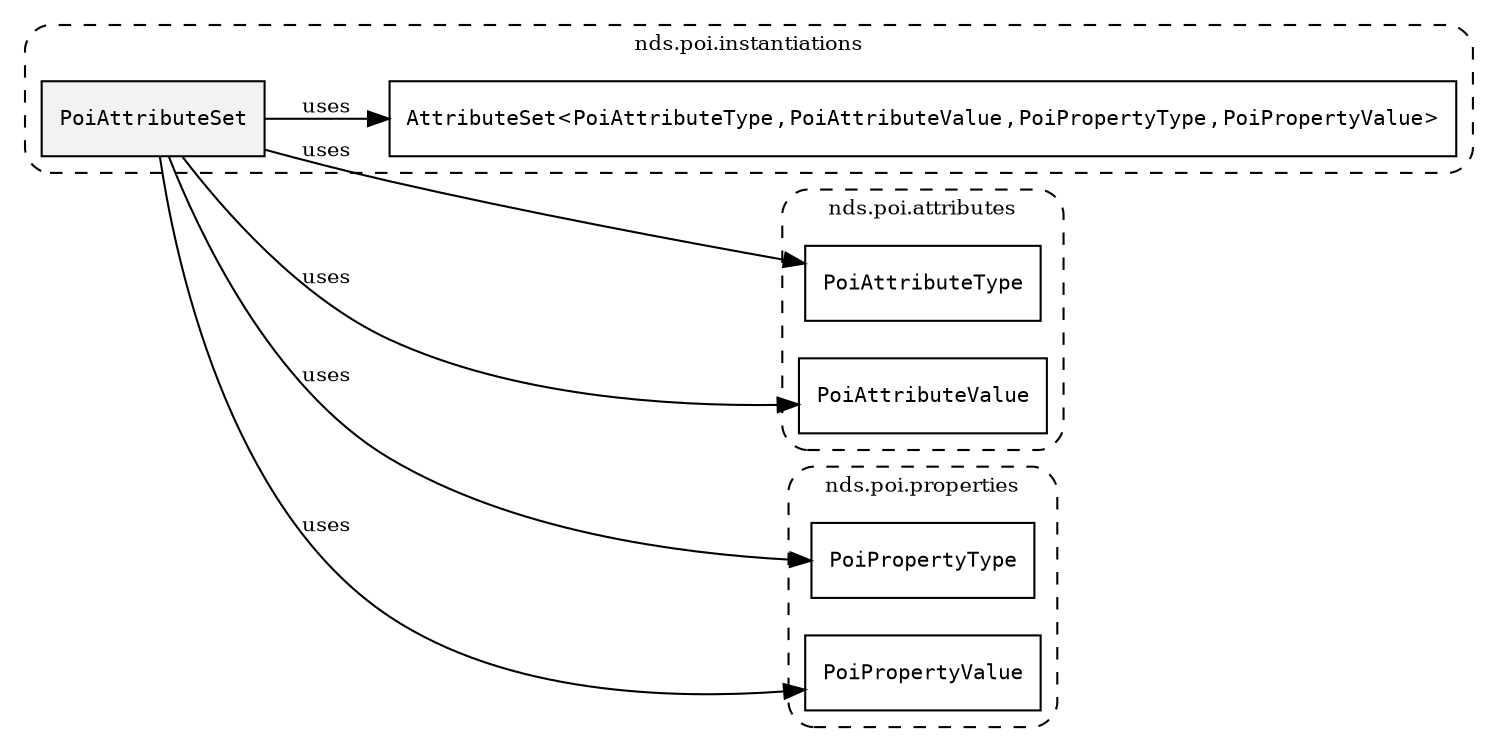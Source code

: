 /**
 * This dot file creates symbol collaboration diagram for PoiAttributeSet.
 */
digraph ZSERIO
{
    node [shape=box, fontsize=10];
    rankdir="LR";
    fontsize=10;
    tooltip="PoiAttributeSet collaboration diagram";

    subgraph "cluster_nds.poi.instantiations"
    {
        style="dashed, rounded";
        label="nds.poi.instantiations";
        tooltip="Package nds.poi.instantiations";
        href="../../../content/packages/nds.poi.instantiations.html#Package-nds-poi-instantiations";
        target="_parent";

        "PoiAttributeSet" [style="filled", fillcolor="#0000000D", target="_parent", label=<<font face="monospace"><table align="center" border="0" cellspacing="0" cellpadding="0"><tr><td href="../../../content/packages/nds.poi.instantiations.html#InstantiateType-PoiAttributeSet" title="InstantiateType defined in nds.poi.instantiations">PoiAttributeSet</td></tr></table></font>>];
        "AttributeSet&lt;PoiAttributeType,PoiAttributeValue,PoiPropertyType,PoiPropertyValue&gt;" [target="_parent", label=<<font face="monospace"><table align="center" border="0" cellspacing="0" cellpadding="0"><tr><td href="../../../content/packages/nds.core.attributemap.html#Structure-AttributeSet" title="Structure defined in nds.core.attributemap">AttributeSet</td><td>&lt;</td><td><table align="center" border="0" cellspacing="0" cellpadding="0"><tr><td href="../../../content/packages/nds.poi.attributes.html#Enum-PoiAttributeType" title="Enum defined in nds.poi.attributes">PoiAttributeType</td></tr></table></td><td>,</td><td><table align="center" border="0" cellspacing="0" cellpadding="0"><tr><td href="../../../content/packages/nds.poi.attributes.html#Choice-PoiAttributeValue" title="Choice defined in nds.poi.attributes">PoiAttributeValue</td></tr></table></td><td>,</td><td><table align="center" border="0" cellspacing="0" cellpadding="0"><tr><td href="../../../content/packages/nds.poi.properties.html#Structure-PoiPropertyType" title="Structure defined in nds.poi.properties">PoiPropertyType</td></tr></table></td><td>,</td><td><table align="center" border="0" cellspacing="0" cellpadding="0"><tr><td href="../../../content/packages/nds.poi.properties.html#Structure-PoiPropertyValue" title="Structure defined in nds.poi.properties">PoiPropertyValue</td></tr></table></td><td>&gt;</td></tr></table></font>>];
    }

    subgraph "cluster_nds.poi.attributes"
    {
        style="dashed, rounded";
        label="nds.poi.attributes";
        tooltip="Package nds.poi.attributes";
        href="../../../content/packages/nds.poi.attributes.html#Package-nds-poi-attributes";
        target="_parent";

        "PoiAttributeType" [target="_parent", label=<<font face="monospace"><table align="center" border="0" cellspacing="0" cellpadding="0"><tr><td href="../../../content/packages/nds.poi.attributes.html#Enum-PoiAttributeType" title="Enum defined in nds.poi.attributes">PoiAttributeType</td></tr></table></font>>];
        "PoiAttributeValue" [target="_parent", label=<<font face="monospace"><table align="center" border="0" cellspacing="0" cellpadding="0"><tr><td href="../../../content/packages/nds.poi.attributes.html#Choice-PoiAttributeValue" title="Choice defined in nds.poi.attributes">PoiAttributeValue</td></tr></table></font>>];
    }

    subgraph "cluster_nds.poi.properties"
    {
        style="dashed, rounded";
        label="nds.poi.properties";
        tooltip="Package nds.poi.properties";
        href="../../../content/packages/nds.poi.properties.html#Package-nds-poi-properties";
        target="_parent";

        "PoiPropertyType" [target="_parent", label=<<font face="monospace"><table align="center" border="0" cellspacing="0" cellpadding="0"><tr><td href="../../../content/packages/nds.poi.properties.html#Structure-PoiPropertyType" title="Structure defined in nds.poi.properties">PoiPropertyType</td></tr></table></font>>];
        "PoiPropertyValue" [target="_parent", label=<<font face="monospace"><table align="center" border="0" cellspacing="0" cellpadding="0"><tr><td href="../../../content/packages/nds.poi.properties.html#Structure-PoiPropertyValue" title="Structure defined in nds.poi.properties">PoiPropertyValue</td></tr></table></font>>];
    }

    "PoiAttributeSet" -> "AttributeSet&lt;PoiAttributeType,PoiAttributeValue,PoiPropertyType,PoiPropertyValue&gt;" [label="uses", fontsize=10];
    "PoiAttributeSet" -> "PoiAttributeType" [label="uses", fontsize=10];
    "PoiAttributeSet" -> "PoiAttributeValue" [label="uses", fontsize=10];
    "PoiAttributeSet" -> "PoiPropertyType" [label="uses", fontsize=10];
    "PoiAttributeSet" -> "PoiPropertyValue" [label="uses", fontsize=10];
}
